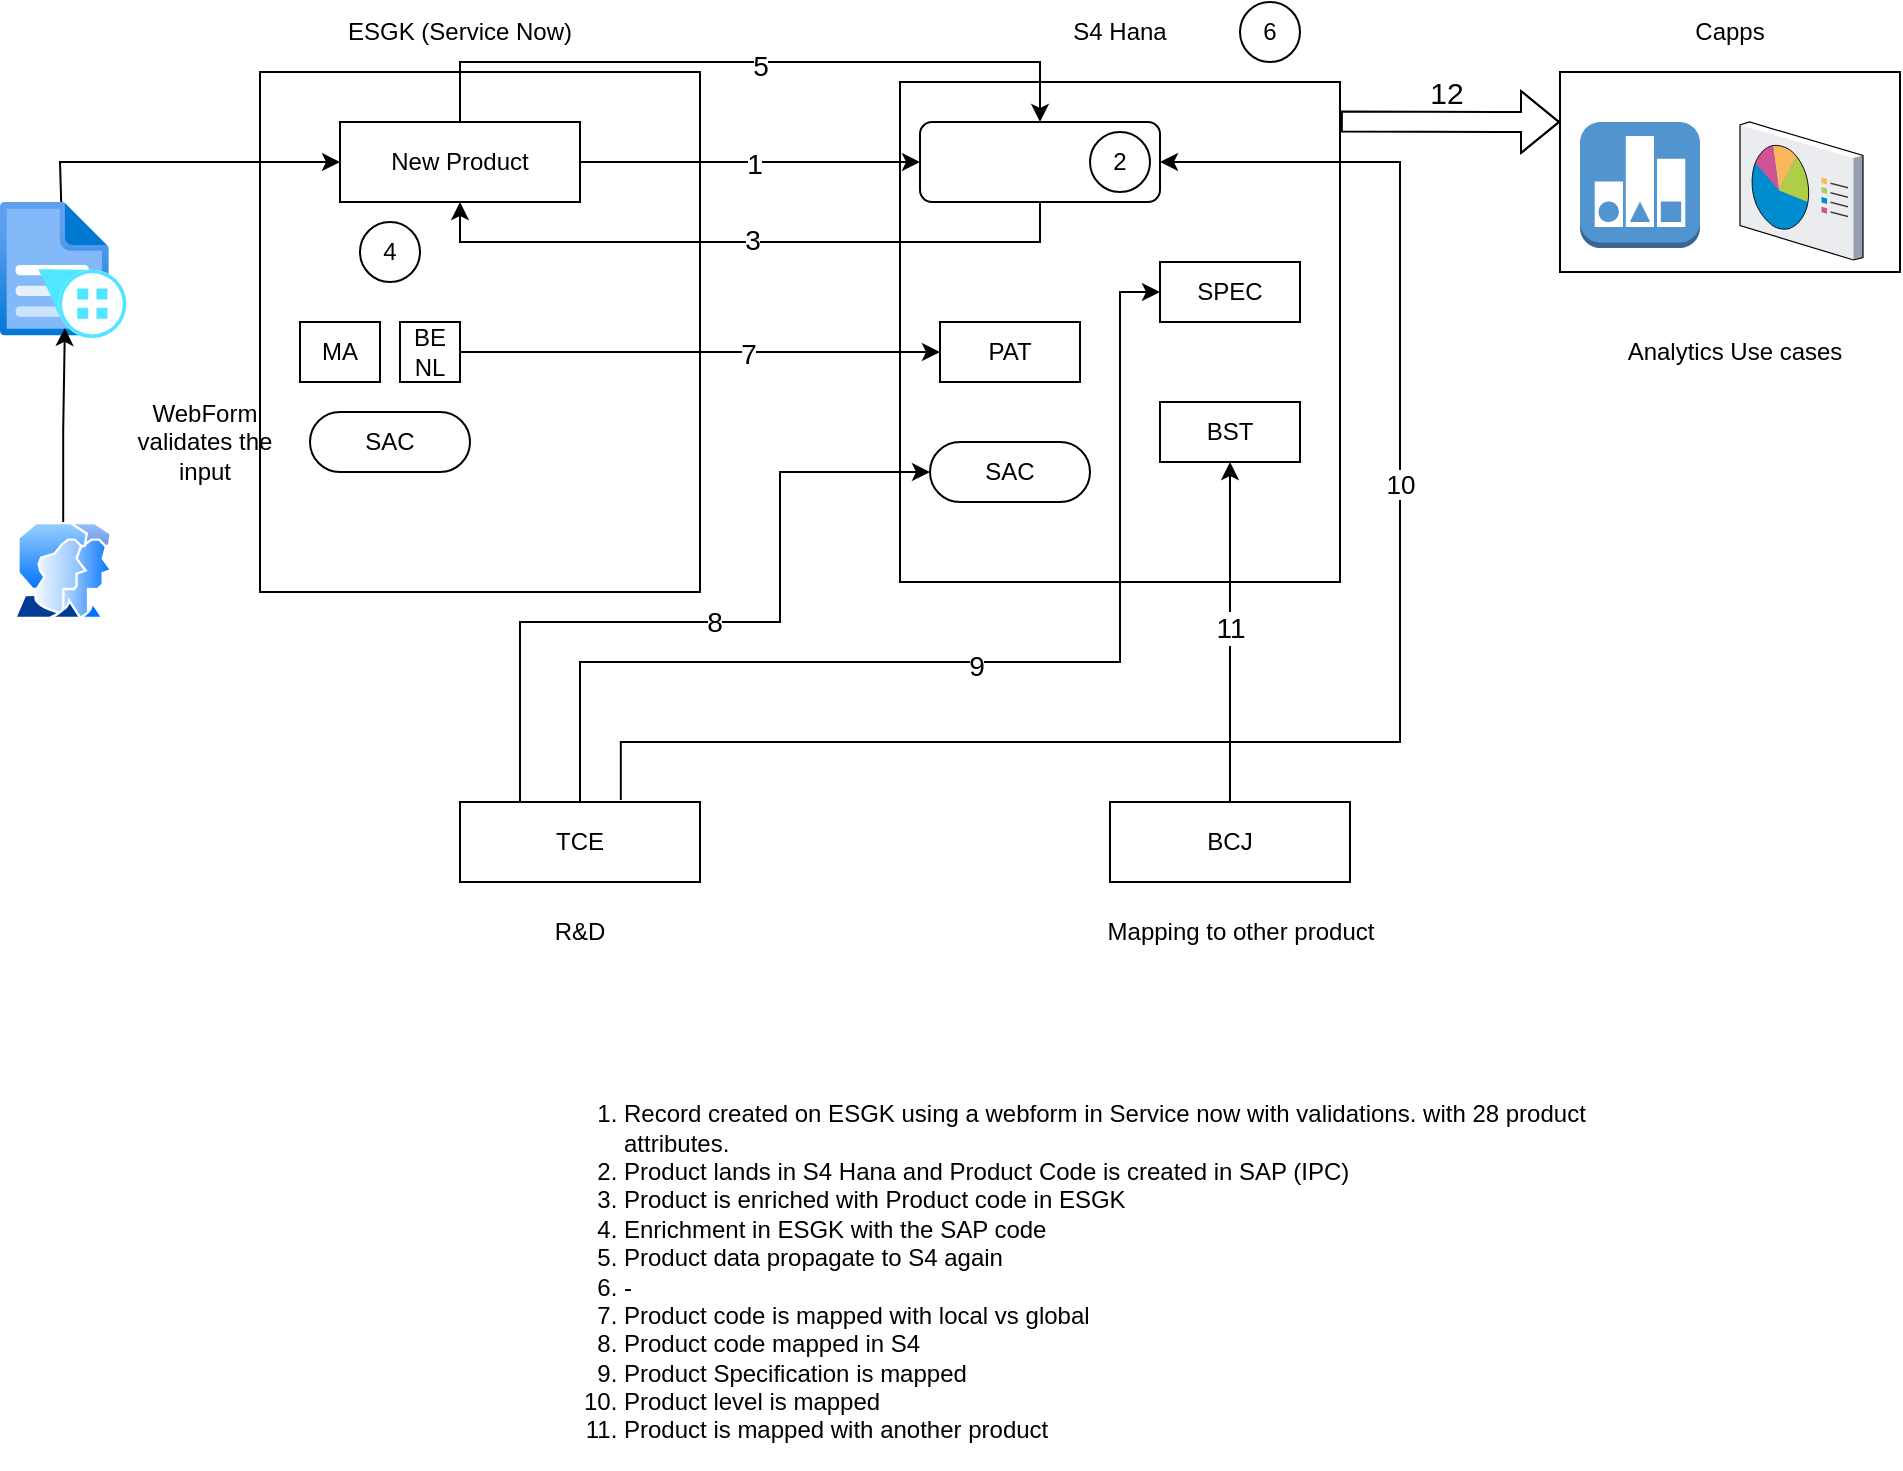 <mxfile version="24.4.13" type="github">
  <diagram name="Current" id="WlEZwbyHO4XJa3ybnEBH">
    <mxGraphModel dx="1050" dy="661" grid="1" gridSize="10" guides="1" tooltips="1" connect="1" arrows="1" fold="1" page="1" pageScale="1" pageWidth="1100" pageHeight="850" math="0" shadow="0">
      <root>
        <mxCell id="0" />
        <mxCell id="1" parent="0" />
        <mxCell id="p-wekDUWxfodm1rAVu9g-1" value="" style="rounded=0;whiteSpace=wrap;html=1;" vertex="1" parent="1">
          <mxGeometry x="180" y="165" width="220" height="260" as="geometry" />
        </mxCell>
        <mxCell id="p-wekDUWxfodm1rAVu9g-2" value="" style="rounded=0;whiteSpace=wrap;html=1;" vertex="1" parent="1">
          <mxGeometry x="500" y="170" width="220" height="250" as="geometry" />
        </mxCell>
        <mxCell id="p-wekDUWxfodm1rAVu9g-3" value="" style="rounded=0;whiteSpace=wrap;html=1;" vertex="1" parent="1">
          <mxGeometry x="830" y="165" width="170" height="100" as="geometry" />
        </mxCell>
        <mxCell id="p-wekDUWxfodm1rAVu9g-38" style="edgeStyle=orthogonalEdgeStyle;rounded=0;orthogonalLoop=1;jettySize=auto;html=1;" edge="1" parent="1" source="p-wekDUWxfodm1rAVu9g-4" target="p-wekDUWxfodm1rAVu9g-37">
          <mxGeometry relative="1" as="geometry" />
        </mxCell>
        <mxCell id="p-wekDUWxfodm1rAVu9g-58" value="1" style="edgeLabel;html=1;align=center;verticalAlign=middle;resizable=0;points=[];fontSize=14;" vertex="1" connectable="0" parent="p-wekDUWxfodm1rAVu9g-38">
          <mxGeometry x="0.017" y="-1" relative="1" as="geometry">
            <mxPoint as="offset" />
          </mxGeometry>
        </mxCell>
        <mxCell id="p-wekDUWxfodm1rAVu9g-75" style="edgeStyle=orthogonalEdgeStyle;rounded=0;orthogonalLoop=1;jettySize=auto;html=1;entryX=0.5;entryY=0;entryDx=0;entryDy=0;" edge="1" parent="1" source="p-wekDUWxfodm1rAVu9g-4" target="p-wekDUWxfodm1rAVu9g-37">
          <mxGeometry relative="1" as="geometry">
            <Array as="points">
              <mxPoint x="280" y="160" />
              <mxPoint x="570" y="160" />
            </Array>
          </mxGeometry>
        </mxCell>
        <mxCell id="p-wekDUWxfodm1rAVu9g-76" value="5" style="edgeLabel;html=1;align=center;verticalAlign=middle;resizable=0;points=[];fontSize=14;" vertex="1" connectable="0" parent="p-wekDUWxfodm1rAVu9g-75">
          <mxGeometry x="0.025" y="-2" relative="1" as="geometry">
            <mxPoint as="offset" />
          </mxGeometry>
        </mxCell>
        <mxCell id="p-wekDUWxfodm1rAVu9g-4" value="New Product" style="rounded=0;whiteSpace=wrap;html=1;" vertex="1" parent="1">
          <mxGeometry x="220" y="190" width="120" height="40" as="geometry" />
        </mxCell>
        <mxCell id="p-wekDUWxfodm1rAVu9g-5" value="ESGK (Service Now)" style="text;html=1;align=center;verticalAlign=middle;whiteSpace=wrap;rounded=0;" vertex="1" parent="1">
          <mxGeometry x="210" y="130" width="140" height="30" as="geometry" />
        </mxCell>
        <mxCell id="p-wekDUWxfodm1rAVu9g-6" value="S4 Hana" style="text;html=1;align=center;verticalAlign=middle;whiteSpace=wrap;rounded=0;" vertex="1" parent="1">
          <mxGeometry x="580" y="130" width="60" height="30" as="geometry" />
        </mxCell>
        <mxCell id="p-wekDUWxfodm1rAVu9g-7" value="Capps" style="text;html=1;align=center;verticalAlign=middle;whiteSpace=wrap;rounded=0;" vertex="1" parent="1">
          <mxGeometry x="885" y="130" width="60" height="30" as="geometry" />
        </mxCell>
        <mxCell id="p-wekDUWxfodm1rAVu9g-30" value="" style="image;aspect=fixed;html=1;points=[];align=center;fontSize=12;image=img/lib/azure2/ai_machine_learning/Form_Recognizers.svg;" vertex="1" parent="1">
          <mxGeometry x="50" y="230" width="63.2" height="68" as="geometry" />
        </mxCell>
        <mxCell id="p-wekDUWxfodm1rAVu9g-31" value="" style="image;aspect=fixed;perimeter=ellipsePerimeter;html=1;align=center;shadow=0;dashed=0;spacingTop=3;image=img/lib/active_directory/user_accounts.svg;" vertex="1" parent="1">
          <mxGeometry x="56.6" y="390" width="50" height="48.5" as="geometry" />
        </mxCell>
        <mxCell id="p-wekDUWxfodm1rAVu9g-32" style="edgeStyle=orthogonalEdgeStyle;rounded=0;orthogonalLoop=1;jettySize=auto;html=1;entryX=0.513;entryY=0.926;entryDx=0;entryDy=0;entryPerimeter=0;" edge="1" parent="1" source="p-wekDUWxfodm1rAVu9g-31" target="p-wekDUWxfodm1rAVu9g-30">
          <mxGeometry relative="1" as="geometry" />
        </mxCell>
        <mxCell id="p-wekDUWxfodm1rAVu9g-35" value="" style="endArrow=classic;html=1;rounded=0;entryX=0;entryY=0.5;entryDx=0;entryDy=0;" edge="1" parent="1" source="p-wekDUWxfodm1rAVu9g-30" target="p-wekDUWxfodm1rAVu9g-4">
          <mxGeometry width="50" height="50" relative="1" as="geometry">
            <mxPoint x="450" y="270" as="sourcePoint" />
            <mxPoint x="500" y="220" as="targetPoint" />
            <Array as="points">
              <mxPoint x="80" y="210" />
            </Array>
          </mxGeometry>
        </mxCell>
        <mxCell id="p-wekDUWxfodm1rAVu9g-40" style="edgeStyle=orthogonalEdgeStyle;rounded=0;orthogonalLoop=1;jettySize=auto;html=1;entryX=0.5;entryY=1;entryDx=0;entryDy=0;" edge="1" parent="1" source="p-wekDUWxfodm1rAVu9g-37" target="p-wekDUWxfodm1rAVu9g-4">
          <mxGeometry relative="1" as="geometry">
            <Array as="points">
              <mxPoint x="570" y="250" />
              <mxPoint x="280" y="250" />
            </Array>
          </mxGeometry>
        </mxCell>
        <mxCell id="p-wekDUWxfodm1rAVu9g-59" value="3" style="edgeLabel;html=1;align=center;verticalAlign=middle;resizable=0;points=[];fontSize=14;" vertex="1" connectable="0" parent="p-wekDUWxfodm1rAVu9g-40">
          <mxGeometry x="-0.002" y="-1" relative="1" as="geometry">
            <mxPoint as="offset" />
          </mxGeometry>
        </mxCell>
        <mxCell id="p-wekDUWxfodm1rAVu9g-37" value="" style="rounded=1;whiteSpace=wrap;html=1;" vertex="1" parent="1">
          <mxGeometry x="510" y="190" width="120" height="40" as="geometry" />
        </mxCell>
        <mxCell id="p-wekDUWxfodm1rAVu9g-39" value="WebForm validates the input" style="text;html=1;align=center;verticalAlign=middle;whiteSpace=wrap;rounded=0;" vertex="1" parent="1">
          <mxGeometry x="116" y="320" width="73" height="60" as="geometry" />
        </mxCell>
        <mxCell id="p-wekDUWxfodm1rAVu9g-43" value="2" style="ellipse;whiteSpace=wrap;html=1;" vertex="1" parent="1">
          <mxGeometry x="595" y="195" width="30" height="30" as="geometry" />
        </mxCell>
        <mxCell id="p-wekDUWxfodm1rAVu9g-45" value="4" style="ellipse;whiteSpace=wrap;html=1;" vertex="1" parent="1">
          <mxGeometry x="230" y="240" width="30" height="30" as="geometry" />
        </mxCell>
        <mxCell id="p-wekDUWxfodm1rAVu9g-47" value="PAT" style="rounded=0;whiteSpace=wrap;html=1;" vertex="1" parent="1">
          <mxGeometry x="520" y="290" width="70" height="30" as="geometry" />
        </mxCell>
        <mxCell id="p-wekDUWxfodm1rAVu9g-49" value="MA" style="rounded=0;whiteSpace=wrap;html=1;" vertex="1" parent="1">
          <mxGeometry x="200" y="290" width="40" height="30" as="geometry" />
        </mxCell>
        <mxCell id="p-wekDUWxfodm1rAVu9g-55" style="edgeStyle=orthogonalEdgeStyle;rounded=0;orthogonalLoop=1;jettySize=auto;html=1;" edge="1" parent="1" source="p-wekDUWxfodm1rAVu9g-50" target="p-wekDUWxfodm1rAVu9g-47">
          <mxGeometry relative="1" as="geometry" />
        </mxCell>
        <mxCell id="p-wekDUWxfodm1rAVu9g-60" value="&lt;font style=&quot;font-size: 14px;&quot;&gt;7&lt;/font&gt;" style="edgeLabel;html=1;align=center;verticalAlign=middle;resizable=0;points=[];" vertex="1" connectable="0" parent="p-wekDUWxfodm1rAVu9g-55">
          <mxGeometry x="0.195" y="-1" relative="1" as="geometry">
            <mxPoint as="offset" />
          </mxGeometry>
        </mxCell>
        <mxCell id="p-wekDUWxfodm1rAVu9g-50" value="BE&lt;div&gt;NL&lt;/div&gt;" style="rounded=0;whiteSpace=wrap;html=1;" vertex="1" parent="1">
          <mxGeometry x="250" y="290" width="30" height="30" as="geometry" />
        </mxCell>
        <mxCell id="p-wekDUWxfodm1rAVu9g-53" value="SAC" style="rounded=1;whiteSpace=wrap;html=1;arcSize=50;" vertex="1" parent="1">
          <mxGeometry x="205" y="335" width="80" height="30" as="geometry" />
        </mxCell>
        <mxCell id="p-wekDUWxfodm1rAVu9g-61" value="SAC" style="rounded=1;whiteSpace=wrap;html=1;arcSize=50;" vertex="1" parent="1">
          <mxGeometry x="515" y="350" width="80" height="30" as="geometry" />
        </mxCell>
        <mxCell id="p-wekDUWxfodm1rAVu9g-69" style="edgeStyle=orthogonalEdgeStyle;rounded=0;orthogonalLoop=1;jettySize=auto;html=1;" edge="1" parent="1" source="p-wekDUWxfodm1rAVu9g-62" target="p-wekDUWxfodm1rAVu9g-64">
          <mxGeometry relative="1" as="geometry">
            <Array as="points">
              <mxPoint x="340" y="460" />
              <mxPoint x="610" y="460" />
              <mxPoint x="610" y="275" />
            </Array>
          </mxGeometry>
        </mxCell>
        <mxCell id="p-wekDUWxfodm1rAVu9g-70" value="&lt;font style=&quot;font-size: 14px;&quot;&gt;9&lt;/font&gt;" style="edgeLabel;html=1;align=center;verticalAlign=middle;resizable=0;points=[];" vertex="1" connectable="0" parent="p-wekDUWxfodm1rAVu9g-69">
          <mxGeometry x="-0.017" y="-2" relative="1" as="geometry">
            <mxPoint as="offset" />
          </mxGeometry>
        </mxCell>
        <mxCell id="p-wekDUWxfodm1rAVu9g-71" style="edgeStyle=orthogonalEdgeStyle;rounded=0;orthogonalLoop=1;jettySize=auto;html=1;entryX=1;entryY=0.5;entryDx=0;entryDy=0;exitX=0.67;exitY=-0.025;exitDx=0;exitDy=0;exitPerimeter=0;" edge="1" parent="1" source="p-wekDUWxfodm1rAVu9g-62" target="p-wekDUWxfodm1rAVu9g-37">
          <mxGeometry relative="1" as="geometry">
            <Array as="points">
              <mxPoint x="360" y="500" />
              <mxPoint x="750" y="500" />
              <mxPoint x="750" y="210" />
            </Array>
          </mxGeometry>
        </mxCell>
        <mxCell id="p-wekDUWxfodm1rAVu9g-72" value="10" style="edgeLabel;html=1;align=center;verticalAlign=middle;resizable=0;points=[];fontSize=13;" vertex="1" connectable="0" parent="p-wekDUWxfodm1rAVu9g-71">
          <mxGeometry x="0.321" relative="1" as="geometry">
            <mxPoint as="offset" />
          </mxGeometry>
        </mxCell>
        <mxCell id="p-wekDUWxfodm1rAVu9g-80" style="edgeStyle=orthogonalEdgeStyle;rounded=0;orthogonalLoop=1;jettySize=auto;html=1;exitX=0.25;exitY=0;exitDx=0;exitDy=0;entryX=0;entryY=0.5;entryDx=0;entryDy=0;" edge="1" parent="1" source="p-wekDUWxfodm1rAVu9g-62" target="p-wekDUWxfodm1rAVu9g-61">
          <mxGeometry relative="1" as="geometry">
            <Array as="points">
              <mxPoint x="310" y="440" />
              <mxPoint x="440" y="440" />
              <mxPoint x="440" y="365" />
            </Array>
          </mxGeometry>
        </mxCell>
        <mxCell id="p-wekDUWxfodm1rAVu9g-81" value="&lt;font style=&quot;font-size: 14px;&quot;&gt;8&lt;/font&gt;" style="edgeLabel;html=1;align=center;verticalAlign=middle;resizable=0;points=[];" vertex="1" connectable="0" parent="p-wekDUWxfodm1rAVu9g-80">
          <mxGeometry x="0.011" relative="1" as="geometry">
            <mxPoint as="offset" />
          </mxGeometry>
        </mxCell>
        <mxCell id="p-wekDUWxfodm1rAVu9g-62" value="TCE" style="rounded=0;whiteSpace=wrap;html=1;" vertex="1" parent="1">
          <mxGeometry x="280" y="530" width="120" height="40" as="geometry" />
        </mxCell>
        <mxCell id="p-wekDUWxfodm1rAVu9g-63" value="R&amp;amp;D" style="text;html=1;align=center;verticalAlign=middle;whiteSpace=wrap;rounded=0;" vertex="1" parent="1">
          <mxGeometry x="310" y="580" width="60" height="30" as="geometry" />
        </mxCell>
        <mxCell id="p-wekDUWxfodm1rAVu9g-64" value="SPEC" style="rounded=0;whiteSpace=wrap;html=1;" vertex="1" parent="1">
          <mxGeometry x="630" y="260" width="70" height="30" as="geometry" />
        </mxCell>
        <mxCell id="p-wekDUWxfodm1rAVu9g-77" style="edgeStyle=orthogonalEdgeStyle;rounded=0;orthogonalLoop=1;jettySize=auto;html=1;" edge="1" parent="1" source="p-wekDUWxfodm1rAVu9g-66" target="p-wekDUWxfodm1rAVu9g-68">
          <mxGeometry relative="1" as="geometry" />
        </mxCell>
        <mxCell id="p-wekDUWxfodm1rAVu9g-78" value="&lt;font style=&quot;font-size: 14px;&quot;&gt;11&lt;/font&gt;" style="edgeLabel;html=1;align=center;verticalAlign=middle;resizable=0;points=[];" vertex="1" connectable="0" parent="p-wekDUWxfodm1rAVu9g-77">
          <mxGeometry x="0.03" relative="1" as="geometry">
            <mxPoint as="offset" />
          </mxGeometry>
        </mxCell>
        <mxCell id="p-wekDUWxfodm1rAVu9g-66" value="BCJ" style="rounded=0;whiteSpace=wrap;html=1;" vertex="1" parent="1">
          <mxGeometry x="605" y="530" width="120" height="40" as="geometry" />
        </mxCell>
        <mxCell id="p-wekDUWxfodm1rAVu9g-68" value="BST" style="rounded=0;whiteSpace=wrap;html=1;" vertex="1" parent="1">
          <mxGeometry x="630" y="330" width="70" height="30" as="geometry" />
        </mxCell>
        <mxCell id="p-wekDUWxfodm1rAVu9g-73" value="6" style="ellipse;whiteSpace=wrap;html=1;" vertex="1" parent="1">
          <mxGeometry x="670" y="130" width="30" height="30" as="geometry" />
        </mxCell>
        <mxCell id="p-wekDUWxfodm1rAVu9g-79" value="Mapping to other product" style="text;html=1;align=center;verticalAlign=middle;whiteSpace=wrap;rounded=0;" vertex="1" parent="1">
          <mxGeometry x="588" y="580" width="165" height="30" as="geometry" />
        </mxCell>
        <mxCell id="p-wekDUWxfodm1rAVu9g-82" value="" style="shape=flexArrow;endArrow=classic;html=1;rounded=0;exitX=1.002;exitY=0.079;exitDx=0;exitDy=0;exitPerimeter=0;entryX=0;entryY=0.25;entryDx=0;entryDy=0;" edge="1" parent="1" source="p-wekDUWxfodm1rAVu9g-2" target="p-wekDUWxfodm1rAVu9g-3">
          <mxGeometry width="50" height="50" relative="1" as="geometry">
            <mxPoint x="610" y="460" as="sourcePoint" />
            <mxPoint x="660" y="410" as="targetPoint" />
            <Array as="points">
              <mxPoint x="800" y="190" />
            </Array>
          </mxGeometry>
        </mxCell>
        <mxCell id="p-wekDUWxfodm1rAVu9g-84" value="12" style="text;html=1;align=center;verticalAlign=middle;resizable=0;points=[];autosize=1;strokeColor=none;fillColor=none;fontSize=15;" vertex="1" parent="1">
          <mxGeometry x="753" y="160" width="40" height="30" as="geometry" />
        </mxCell>
        <mxCell id="p-wekDUWxfodm1rAVu9g-85" value="" style="outlineConnect=0;dashed=0;verticalLabelPosition=bottom;verticalAlign=top;align=center;html=1;shape=mxgraph.aws3.reported_state;fillColor=#5294CF;gradientColor=none;" vertex="1" parent="1">
          <mxGeometry x="840" y="190" width="60" height="63" as="geometry" />
        </mxCell>
        <mxCell id="p-wekDUWxfodm1rAVu9g-86" value="" style="verticalLabelPosition=bottom;sketch=0;aspect=fixed;html=1;verticalAlign=top;strokeColor=none;align=center;outlineConnect=0;shape=mxgraph.citrix.reporting;" vertex="1" parent="1">
          <mxGeometry x="920" y="190" width="61.5" height="69" as="geometry" />
        </mxCell>
        <mxCell id="p-wekDUWxfodm1rAVu9g-87" value="Analytics Use cases" style="text;html=1;align=center;verticalAlign=middle;whiteSpace=wrap;rounded=0;" vertex="1" parent="1">
          <mxGeometry x="835" y="290" width="165" height="30" as="geometry" />
        </mxCell>
        <mxCell id="p-wekDUWxfodm1rAVu9g-88" value="&lt;ol&gt;&lt;li&gt;Record created on ESGK using a webform in Service now with validations. with 28 product attributes.&lt;/li&gt;&lt;li&gt;Product lands in S4 Hana and Product Code is created in SAP (IPC)&lt;/li&gt;&lt;li&gt;Product is enriched with Product code in ESGK&lt;/li&gt;&lt;li&gt;Enrichment in ESGK with the SAP code&lt;/li&gt;&lt;li&gt;Product data propagate to S4 again&lt;/li&gt;&lt;li&gt;-&lt;/li&gt;&lt;li&gt;Product code is mapped with local vs global&lt;/li&gt;&lt;li&gt;Product code mapped in S4&lt;/li&gt;&lt;li&gt;Product Specification is mapped&lt;/li&gt;&lt;li&gt;Product level is mapped&lt;/li&gt;&lt;li&gt;Product is mapped with another product&lt;/li&gt;&lt;/ol&gt;" style="text;html=1;align=left;verticalAlign=middle;whiteSpace=wrap;rounded=0;" vertex="1" parent="1">
          <mxGeometry x="320" y="670" width="550" height="190" as="geometry" />
        </mxCell>
      </root>
    </mxGraphModel>
  </diagram>
</mxfile>
